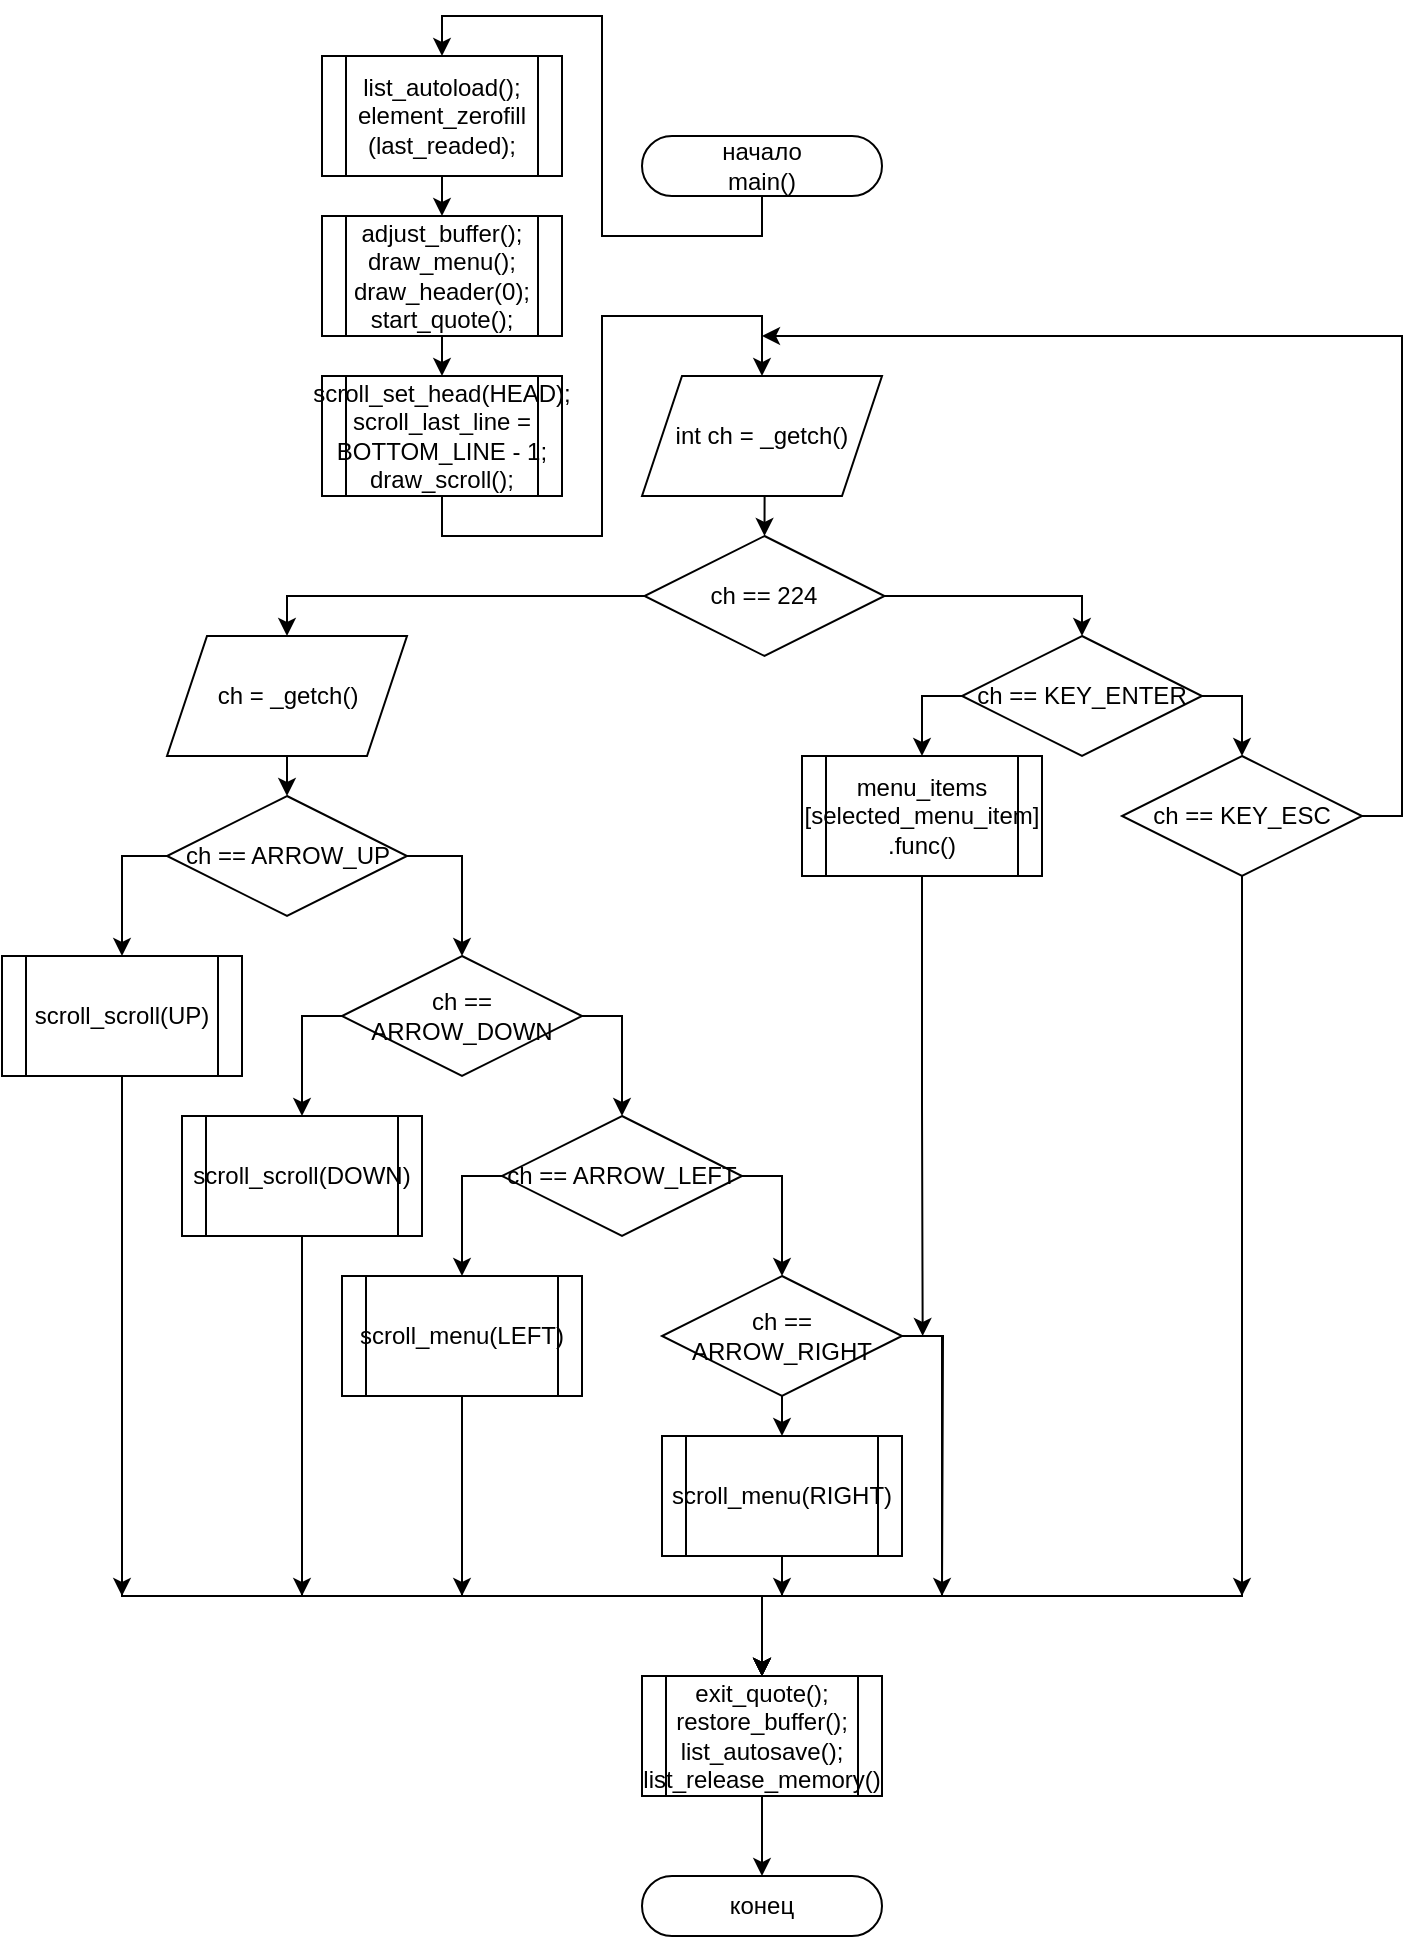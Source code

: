 <mxfile compressed="false" version="13.9.9" type="device">
  <diagram id="uBbau7ussQgPSl02ERnx" name="Page-1">
    <mxGraphModel dx="3011" dy="1920" grid="1" gridSize="10" guides="1" tooltips="1" connect="1" arrows="1" fold="1" page="1" pageScale="1" pageWidth="827" pageHeight="1169" math="0" shadow="0">
      <root>
        <mxCell id="0" />
        <mxCell id="1" parent="0" />
        <mxCell id="AaZ2Mwxjj_ZLH2ryHzAG-379" style="edgeStyle=orthogonalEdgeStyle;rounded=0;orthogonalLoop=1;jettySize=auto;html=1;exitX=0.5;exitY=1;exitDx=0;exitDy=0;entryX=0.5;entryY=0;entryDx=0;entryDy=0;" edge="1" parent="1" source="332" target="AaZ2Mwxjj_ZLH2ryHzAG-361">
          <mxGeometry relative="1" as="geometry" />
        </mxCell>
        <mxCell id="332" value="начало&lt;br&gt;main()" style="rounded=1;whiteSpace=wrap;html=1;arcSize=50;" parent="1" vertex="1">
          <mxGeometry x="360" y="200" width="120" height="30" as="geometry" />
        </mxCell>
        <mxCell id="333" value="конец" style="rounded=1;whiteSpace=wrap;html=1;arcSize=50;" parent="1" vertex="1">
          <mxGeometry x="360" y="1070" width="120" height="30" as="geometry" />
        </mxCell>
        <mxCell id="330" value="exit_quote();&lt;br&gt;restore_buffer();&lt;br&gt;list_autosave();&lt;br&gt;list_release_memory()" style="shape=process;whiteSpace=wrap;html=1;backgroundOutline=1;fontFamily=Helvetica;fontSize=12;fontColor=#000000;align=center;strokeColor=#000000;fillColor=#ffffff;" parent="1" vertex="1">
          <mxGeometry x="360" y="970" width="120" height="60" as="geometry" />
        </mxCell>
        <mxCell id="335" style="edgeStyle=orthogonalEdgeStyle;rounded=0;orthogonalLoop=1;jettySize=auto;html=1;exitX=0.5;exitY=1;exitDx=0;exitDy=0;entryX=0.5;entryY=0;entryDx=0;entryDy=0;" parent="1" source="330" target="333" edge="1">
          <mxGeometry relative="1" as="geometry" />
        </mxCell>
        <mxCell id="329" value="ch == 224" style="rhombus;whiteSpace=wrap;html=1;rounded=0;" parent="1" vertex="1">
          <mxGeometry x="361.25" y="400" width="120" height="60" as="geometry" />
        </mxCell>
        <mxCell id="325" value="ch == ARROW_UP" style="rhombus;whiteSpace=wrap;html=1;rounded=0;" parent="1" vertex="1">
          <mxGeometry x="122.5" y="530" width="120" height="60" as="geometry" />
        </mxCell>
        <mxCell id="336" style="edgeStyle=orthogonalEdgeStyle;rounded=0;orthogonalLoop=1;jettySize=auto;html=1;exitX=0.5;exitY=1;exitDx=0;exitDy=0;entryX=0.5;entryY=0;entryDx=0;entryDy=0;" parent="1" target="330" edge="1" source="wDyZj8CwAakCJI8Y8FxN-359">
          <mxGeometry relative="1" as="geometry">
            <Array as="points">
              <mxPoint x="100" y="930" />
              <mxPoint x="420" y="930" />
            </Array>
            <mxPoint x="60" y="670" as="sourcePoint" />
          </mxGeometry>
        </mxCell>
        <mxCell id="324" value="ch == ARROW_DOWN" style="rhombus;whiteSpace=wrap;html=1;rounded=0;" parent="1" vertex="1">
          <mxGeometry x="210" y="610" width="120" height="60" as="geometry" />
        </mxCell>
        <mxCell id="337" style="edgeStyle=orthogonalEdgeStyle;rounded=0;orthogonalLoop=1;jettySize=auto;html=1;exitX=0.5;exitY=1;exitDx=0;exitDy=0;entryX=0.5;entryY=0;entryDx=0;entryDy=0;" parent="1" target="330" edge="1" source="wDyZj8CwAakCJI8Y8FxN-360">
          <mxGeometry relative="1" as="geometry">
            <Array as="points">
              <mxPoint x="190" y="930" />
              <mxPoint x="420" y="930" />
            </Array>
            <mxPoint x="200" y="750" as="sourcePoint" />
          </mxGeometry>
        </mxCell>
        <mxCell id="323" value="ch == ARROW_LEFT" style="rhombus;whiteSpace=wrap;html=1;rounded=0;" parent="1" vertex="1">
          <mxGeometry x="290" y="690" width="120" height="60" as="geometry" />
        </mxCell>
        <mxCell id="338" style="edgeStyle=orthogonalEdgeStyle;rounded=0;orthogonalLoop=1;jettySize=auto;html=1;exitX=0.5;exitY=1;exitDx=0;exitDy=0;entryX=0.5;entryY=0;entryDx=0;entryDy=0;" parent="1" target="330" edge="1" source="wDyZj8CwAakCJI8Y8FxN-361">
          <mxGeometry relative="1" as="geometry">
            <Array as="points">
              <mxPoint x="270" y="930" />
              <mxPoint x="420" y="930" />
            </Array>
            <mxPoint x="340" y="830" as="sourcePoint" />
          </mxGeometry>
        </mxCell>
        <mxCell id="AaZ2Mwxjj_ZLH2ryHzAG-373" style="edgeStyle=orthogonalEdgeStyle;rounded=0;orthogonalLoop=1;jettySize=auto;html=1;exitX=1;exitY=0.5;exitDx=0;exitDy=0;" edge="1" parent="1" source="322">
          <mxGeometry relative="1" as="geometry">
            <mxPoint x="510" y="930" as="targetPoint" />
          </mxGeometry>
        </mxCell>
        <mxCell id="322" value="ch == ARROW_RIGHT" style="rhombus;whiteSpace=wrap;html=1;rounded=0;" parent="1" vertex="1">
          <mxGeometry x="370" y="770" width="120" height="60" as="geometry" />
        </mxCell>
        <mxCell id="339" style="edgeStyle=orthogonalEdgeStyle;rounded=0;orthogonalLoop=1;jettySize=auto;html=1;exitX=0.5;exitY=1;exitDx=0;exitDy=0;entryX=0.5;entryY=0;entryDx=0;entryDy=0;" parent="1" target="330" edge="1" source="wDyZj8CwAakCJI8Y8FxN-362">
          <mxGeometry relative="1" as="geometry">
            <Array as="points">
              <mxPoint x="430" y="930" />
              <mxPoint x="420" y="930" />
            </Array>
            <mxPoint x="480" y="910" as="sourcePoint" />
          </mxGeometry>
        </mxCell>
        <mxCell id="340" style="edgeStyle=orthogonalEdgeStyle;rounded=0;orthogonalLoop=1;jettySize=auto;html=1;exitX=0.5;exitY=1;exitDx=0;exitDy=0;entryX=0.5;entryY=0;entryDx=0;entryDy=0;" parent="1" source="322" edge="1" target="wDyZj8CwAakCJI8Y8FxN-362">
          <mxGeometry relative="1" as="geometry">
            <mxPoint x="480" y="850" as="targetPoint" />
          </mxGeometry>
        </mxCell>
        <mxCell id="341" style="edgeStyle=orthogonalEdgeStyle;rounded=0;orthogonalLoop=1;jettySize=auto;html=1;exitX=1;exitY=0.5;exitDx=0;exitDy=0;entryX=0.5;entryY=0;entryDx=0;entryDy=0;" parent="1" source="322" target="330" edge="1">
          <mxGeometry relative="1" as="geometry">
            <Array as="points">
              <mxPoint x="510" y="800" />
              <mxPoint x="510" y="930" />
              <mxPoint x="420" y="930" />
            </Array>
          </mxGeometry>
        </mxCell>
        <mxCell id="342" style="edgeStyle=orthogonalEdgeStyle;rounded=0;orthogonalLoop=1;jettySize=auto;html=1;exitX=0;exitY=0.5;exitDx=0;exitDy=0;entryX=0.5;entryY=0;entryDx=0;entryDy=0;" parent="1" source="323" edge="1" target="wDyZj8CwAakCJI8Y8FxN-361">
          <mxGeometry relative="1" as="geometry">
            <Array as="points">
              <mxPoint x="270" y="720" />
              <mxPoint x="270" y="770" />
            </Array>
            <mxPoint x="340" y="770" as="targetPoint" />
          </mxGeometry>
        </mxCell>
        <mxCell id="343" style="edgeStyle=orthogonalEdgeStyle;rounded=0;orthogonalLoop=1;jettySize=auto;html=1;exitX=1;exitY=0.5;exitDx=0;exitDy=0;entryX=0.5;entryY=0;entryDx=0;entryDy=0;" parent="1" source="323" target="322" edge="1">
          <mxGeometry relative="1" as="geometry">
            <Array as="points">
              <mxPoint x="430" y="720" />
            </Array>
          </mxGeometry>
        </mxCell>
        <mxCell id="344" style="edgeStyle=orthogonalEdgeStyle;rounded=0;orthogonalLoop=1;jettySize=auto;html=1;exitX=0;exitY=0.5;exitDx=0;exitDy=0;entryX=0.5;entryY=0;entryDx=0;entryDy=0;" parent="1" source="324" edge="1" target="wDyZj8CwAakCJI8Y8FxN-360">
          <mxGeometry relative="1" as="geometry">
            <Array as="points">
              <mxPoint x="190" y="640" />
            </Array>
            <mxPoint x="200" y="690" as="targetPoint" />
          </mxGeometry>
        </mxCell>
        <mxCell id="345" style="edgeStyle=orthogonalEdgeStyle;rounded=0;orthogonalLoop=1;jettySize=auto;html=1;exitX=1;exitY=0.5;exitDx=0;exitDy=0;entryX=0.5;entryY=0;entryDx=0;entryDy=0;" parent="1" source="324" target="323" edge="1">
          <mxGeometry relative="1" as="geometry" />
        </mxCell>
        <mxCell id="346" style="edgeStyle=orthogonalEdgeStyle;rounded=0;orthogonalLoop=1;jettySize=auto;html=1;exitX=0;exitY=0.5;exitDx=0;exitDy=0;entryX=0.5;entryY=0;entryDx=0;entryDy=0;" parent="1" source="325" edge="1" target="wDyZj8CwAakCJI8Y8FxN-359">
          <mxGeometry relative="1" as="geometry">
            <mxPoint x="60" y="610" as="targetPoint" />
            <Array as="points">
              <mxPoint x="100" y="560" />
            </Array>
          </mxGeometry>
        </mxCell>
        <mxCell id="347" style="edgeStyle=orthogonalEdgeStyle;rounded=0;orthogonalLoop=1;jettySize=auto;html=1;exitX=1;exitY=0.5;exitDx=0;exitDy=0;entryX=0.5;entryY=0;entryDx=0;entryDy=0;" parent="1" source="325" target="324" edge="1">
          <mxGeometry relative="1" as="geometry">
            <Array as="points">
              <mxPoint x="270" y="560" />
            </Array>
          </mxGeometry>
        </mxCell>
        <mxCell id="317" value="ch = _getch()" style="shape=parallelogram;perimeter=parallelogramPerimeter;whiteSpace=wrap;html=1;fixedSize=1;fontFamily=Helvetica;fontSize=12;align=center;" parent="1" vertex="1">
          <mxGeometry x="122.5" y="450" width="120" height="60" as="geometry" />
        </mxCell>
        <mxCell id="348" style="edgeStyle=orthogonalEdgeStyle;rounded=0;orthogonalLoop=1;jettySize=auto;html=1;exitX=0.5;exitY=1;exitDx=0;exitDy=0;entryX=0.5;entryY=0;entryDx=0;entryDy=0;" parent="1" source="317" target="325" edge="1">
          <mxGeometry relative="1" as="geometry" />
        </mxCell>
        <mxCell id="328" value="ch == KEY_ENTER" style="rhombus;whiteSpace=wrap;html=1;rounded=0;" parent="1" vertex="1">
          <mxGeometry x="520" y="450" width="120" height="60" as="geometry" />
        </mxCell>
        <mxCell id="wDyZj8CwAakCJI8Y8FxN-358" style="edgeStyle=orthogonalEdgeStyle;rounded=0;orthogonalLoop=1;jettySize=auto;html=1;exitX=1;exitY=0.5;exitDx=0;exitDy=0;" parent="1" source="327" edge="1">
          <mxGeometry relative="1" as="geometry">
            <mxPoint x="420" y="300" as="targetPoint" />
            <Array as="points">
              <mxPoint x="740" y="540" />
              <mxPoint x="740" y="300" />
            </Array>
          </mxGeometry>
        </mxCell>
        <mxCell id="AaZ2Mwxjj_ZLH2ryHzAG-375" style="edgeStyle=orthogonalEdgeStyle;rounded=0;orthogonalLoop=1;jettySize=auto;html=1;exitX=0.5;exitY=1;exitDx=0;exitDy=0;" edge="1" parent="1" source="327">
          <mxGeometry relative="1" as="geometry">
            <mxPoint x="660" y="930" as="targetPoint" />
          </mxGeometry>
        </mxCell>
        <mxCell id="327" value="ch == KEY_ESC" style="rhombus;whiteSpace=wrap;html=1;rounded=0;" parent="1" vertex="1">
          <mxGeometry x="600" y="510" width="120" height="60" as="geometry" />
        </mxCell>
        <mxCell id="350" style="edgeStyle=orthogonalEdgeStyle;rounded=0;orthogonalLoop=1;jettySize=auto;html=1;exitX=0.5;exitY=1;exitDx=0;exitDy=0;entryX=0.5;entryY=0;entryDx=0;entryDy=0;" parent="1" source="327" edge="1">
          <mxGeometry relative="1" as="geometry" />
        </mxCell>
        <mxCell id="351" style="edgeStyle=orthogonalEdgeStyle;rounded=0;orthogonalLoop=1;jettySize=auto;html=1;exitX=0.5;exitY=1;exitDx=0;exitDy=0;entryX=0.5;entryY=0;entryDx=0;entryDy=0;" parent="1" source="327" target="330" edge="1">
          <mxGeometry relative="1" as="geometry">
            <Array as="points">
              <mxPoint x="660" y="930" />
              <mxPoint x="420" y="930" />
            </Array>
          </mxGeometry>
        </mxCell>
        <mxCell id="352" style="edgeStyle=orthogonalEdgeStyle;rounded=0;orthogonalLoop=1;jettySize=auto;html=1;exitX=0;exitY=0.5;exitDx=0;exitDy=0;entryX=0.5;entryY=0;entryDx=0;entryDy=0;" parent="1" source="328" edge="1" target="wDyZj8CwAakCJI8Y8FxN-363">
          <mxGeometry relative="1" as="geometry">
            <mxPoint x="580" y="530" as="targetPoint" />
          </mxGeometry>
        </mxCell>
        <mxCell id="353" style="edgeStyle=orthogonalEdgeStyle;rounded=0;orthogonalLoop=1;jettySize=auto;html=1;exitX=1;exitY=0.5;exitDx=0;exitDy=0;entryX=0.5;entryY=0;entryDx=0;entryDy=0;" parent="1" source="328" target="327" edge="1">
          <mxGeometry relative="1" as="geometry" />
        </mxCell>
        <mxCell id="354" style="edgeStyle=orthogonalEdgeStyle;rounded=0;orthogonalLoop=1;jettySize=auto;html=1;exitX=0;exitY=0.5;exitDx=0;exitDy=0;entryX=0.5;entryY=0;entryDx=0;entryDy=0;" parent="1" source="329" target="317" edge="1">
          <mxGeometry relative="1" as="geometry" />
        </mxCell>
        <mxCell id="355" style="edgeStyle=orthogonalEdgeStyle;rounded=0;orthogonalLoop=1;jettySize=auto;html=1;exitX=1;exitY=0.5;exitDx=0;exitDy=0;entryX=0.5;entryY=0;entryDx=0;entryDy=0;" parent="1" source="329" target="328" edge="1">
          <mxGeometry relative="1" as="geometry" />
        </mxCell>
        <mxCell id="316" value="int ch = _getch()" style="shape=parallelogram;perimeter=parallelogramPerimeter;whiteSpace=wrap;html=1;fixedSize=1;fontFamily=Helvetica;fontSize=12;align=center;" parent="1" vertex="1">
          <mxGeometry x="360" y="320" width="120" height="60" as="geometry" />
        </mxCell>
        <mxCell id="356" style="edgeStyle=orthogonalEdgeStyle;rounded=0;orthogonalLoop=1;jettySize=auto;html=1;exitX=0.5;exitY=1;exitDx=0;exitDy=0;entryX=0.5;entryY=0;entryDx=0;entryDy=0;" parent="1" source="316" target="329" edge="1">
          <mxGeometry relative="1" as="geometry" />
        </mxCell>
        <mxCell id="315" value="scroll_set_head(HEAD);&lt;br&gt;scroll_last_line = BOTTOM_LINE - 1;&lt;br&gt;draw_scroll();" style="shape=process;whiteSpace=wrap;html=1;backgroundOutline=1;fontFamily=Helvetica;fontSize=12;fontColor=#000000;align=center;strokeColor=#000000;fillColor=#ffffff;" parent="1" vertex="1">
          <mxGeometry x="200" y="320" width="120" height="60" as="geometry" />
        </mxCell>
        <mxCell id="357" style="edgeStyle=orthogonalEdgeStyle;rounded=0;orthogonalLoop=1;jettySize=auto;html=1;exitX=0.5;exitY=1;exitDx=0;exitDy=0;entryX=0.5;entryY=0;entryDx=0;entryDy=0;" parent="1" source="315" target="316" edge="1">
          <mxGeometry relative="1" as="geometry">
            <Array as="points">
              <mxPoint x="260" y="400" />
              <mxPoint x="340" y="400" />
              <mxPoint x="340" y="290" />
              <mxPoint x="420" y="290" />
            </Array>
          </mxGeometry>
        </mxCell>
        <mxCell id="AaZ2Mwxjj_ZLH2ryHzAG-369" style="edgeStyle=orthogonalEdgeStyle;rounded=0;orthogonalLoop=1;jettySize=auto;html=1;exitX=0.5;exitY=1;exitDx=0;exitDy=0;" edge="1" parent="1" source="wDyZj8CwAakCJI8Y8FxN-359">
          <mxGeometry relative="1" as="geometry">
            <mxPoint x="100" y="930" as="targetPoint" />
          </mxGeometry>
        </mxCell>
        <mxCell id="wDyZj8CwAakCJI8Y8FxN-359" value="&lt;div&gt;scroll_scroll(UP)&lt;/div&gt;" style="shape=process;whiteSpace=wrap;html=1;backgroundOutline=1;" parent="1" vertex="1">
          <mxGeometry x="40" y="610" width="120" height="60" as="geometry" />
        </mxCell>
        <mxCell id="AaZ2Mwxjj_ZLH2ryHzAG-370" style="edgeStyle=orthogonalEdgeStyle;rounded=0;orthogonalLoop=1;jettySize=auto;html=1;exitX=0.5;exitY=1;exitDx=0;exitDy=0;" edge="1" parent="1" source="wDyZj8CwAakCJI8Y8FxN-360">
          <mxGeometry relative="1" as="geometry">
            <mxPoint x="190" y="930" as="targetPoint" />
          </mxGeometry>
        </mxCell>
        <mxCell id="wDyZj8CwAakCJI8Y8FxN-360" value="scroll_scroll(DOWN)" style="shape=process;whiteSpace=wrap;html=1;backgroundOutline=1;" parent="1" vertex="1">
          <mxGeometry x="130" y="690" width="120" height="60" as="geometry" />
        </mxCell>
        <mxCell id="AaZ2Mwxjj_ZLH2ryHzAG-371" style="edgeStyle=orthogonalEdgeStyle;rounded=0;orthogonalLoop=1;jettySize=auto;html=1;exitX=0.5;exitY=1;exitDx=0;exitDy=0;" edge="1" parent="1" source="wDyZj8CwAakCJI8Y8FxN-361">
          <mxGeometry relative="1" as="geometry">
            <mxPoint x="270" y="930" as="targetPoint" />
          </mxGeometry>
        </mxCell>
        <mxCell id="wDyZj8CwAakCJI8Y8FxN-361" value="scroll_menu(LEFT)" style="shape=process;whiteSpace=wrap;html=1;backgroundOutline=1;" parent="1" vertex="1">
          <mxGeometry x="210" y="770" width="120" height="60" as="geometry" />
        </mxCell>
        <mxCell id="AaZ2Mwxjj_ZLH2ryHzAG-372" style="edgeStyle=orthogonalEdgeStyle;rounded=0;orthogonalLoop=1;jettySize=auto;html=1;exitX=0.5;exitY=1;exitDx=0;exitDy=0;" edge="1" parent="1" source="wDyZj8CwAakCJI8Y8FxN-362">
          <mxGeometry relative="1" as="geometry">
            <mxPoint x="430" y="930" as="targetPoint" />
          </mxGeometry>
        </mxCell>
        <mxCell id="wDyZj8CwAakCJI8Y8FxN-362" value="&lt;div&gt;scroll_menu(RIGHT)&lt;/div&gt;" style="shape=process;whiteSpace=wrap;html=1;backgroundOutline=1;" parent="1" vertex="1">
          <mxGeometry x="370" y="850" width="120" height="60" as="geometry" />
        </mxCell>
        <mxCell id="AaZ2Mwxjj_ZLH2ryHzAG-378" style="edgeStyle=orthogonalEdgeStyle;rounded=0;orthogonalLoop=1;jettySize=auto;html=1;exitX=0.5;exitY=1;exitDx=0;exitDy=0;" edge="1" parent="1" source="wDyZj8CwAakCJI8Y8FxN-363">
          <mxGeometry relative="1" as="geometry">
            <mxPoint x="500.333" y="800" as="targetPoint" />
          </mxGeometry>
        </mxCell>
        <mxCell id="wDyZj8CwAakCJI8Y8FxN-363" value="menu_items&lt;br&gt;[selected_menu_item]&lt;br&gt;.func()" style="shape=process;whiteSpace=wrap;html=1;backgroundOutline=1;" parent="1" vertex="1">
          <mxGeometry x="440" y="510" width="120" height="60" as="geometry" />
        </mxCell>
        <mxCell id="AaZ2Mwxjj_ZLH2ryHzAG-365" style="edgeStyle=orthogonalEdgeStyle;rounded=0;orthogonalLoop=1;jettySize=auto;html=1;exitX=0.5;exitY=1;exitDx=0;exitDy=0;entryX=0.5;entryY=0;entryDx=0;entryDy=0;" edge="1" parent="1" source="AaZ2Mwxjj_ZLH2ryHzAG-361" target="AaZ2Mwxjj_ZLH2ryHzAG-362">
          <mxGeometry relative="1" as="geometry" />
        </mxCell>
        <mxCell id="AaZ2Mwxjj_ZLH2ryHzAG-361" value="list_autoload();&lt;br&gt;element_zerofill&lt;br&gt;(last_readed);" style="shape=process;html=1;backgroundOutline=1;whiteSpace=wrap;" vertex="1" parent="1">
          <mxGeometry x="200" y="160" width="120" height="60" as="geometry" />
        </mxCell>
        <mxCell id="AaZ2Mwxjj_ZLH2ryHzAG-366" style="edgeStyle=orthogonalEdgeStyle;rounded=0;orthogonalLoop=1;jettySize=auto;html=1;exitX=0.5;exitY=1;exitDx=0;exitDy=0;entryX=0.5;entryY=0;entryDx=0;entryDy=0;" edge="1" parent="1" source="AaZ2Mwxjj_ZLH2ryHzAG-362" target="315">
          <mxGeometry relative="1" as="geometry" />
        </mxCell>
        <mxCell id="AaZ2Mwxjj_ZLH2ryHzAG-362" value="adjust_buffer();&lt;br&gt;draw_menu();&lt;br&gt;draw_header(0);&lt;br&gt;start_quote();" style="shape=process;html=1;backgroundOutline=1;whiteSpace=wrap;" vertex="1" parent="1">
          <mxGeometry x="200" y="240" width="120" height="60" as="geometry" />
        </mxCell>
      </root>
    </mxGraphModel>
  </diagram>
</mxfile>
